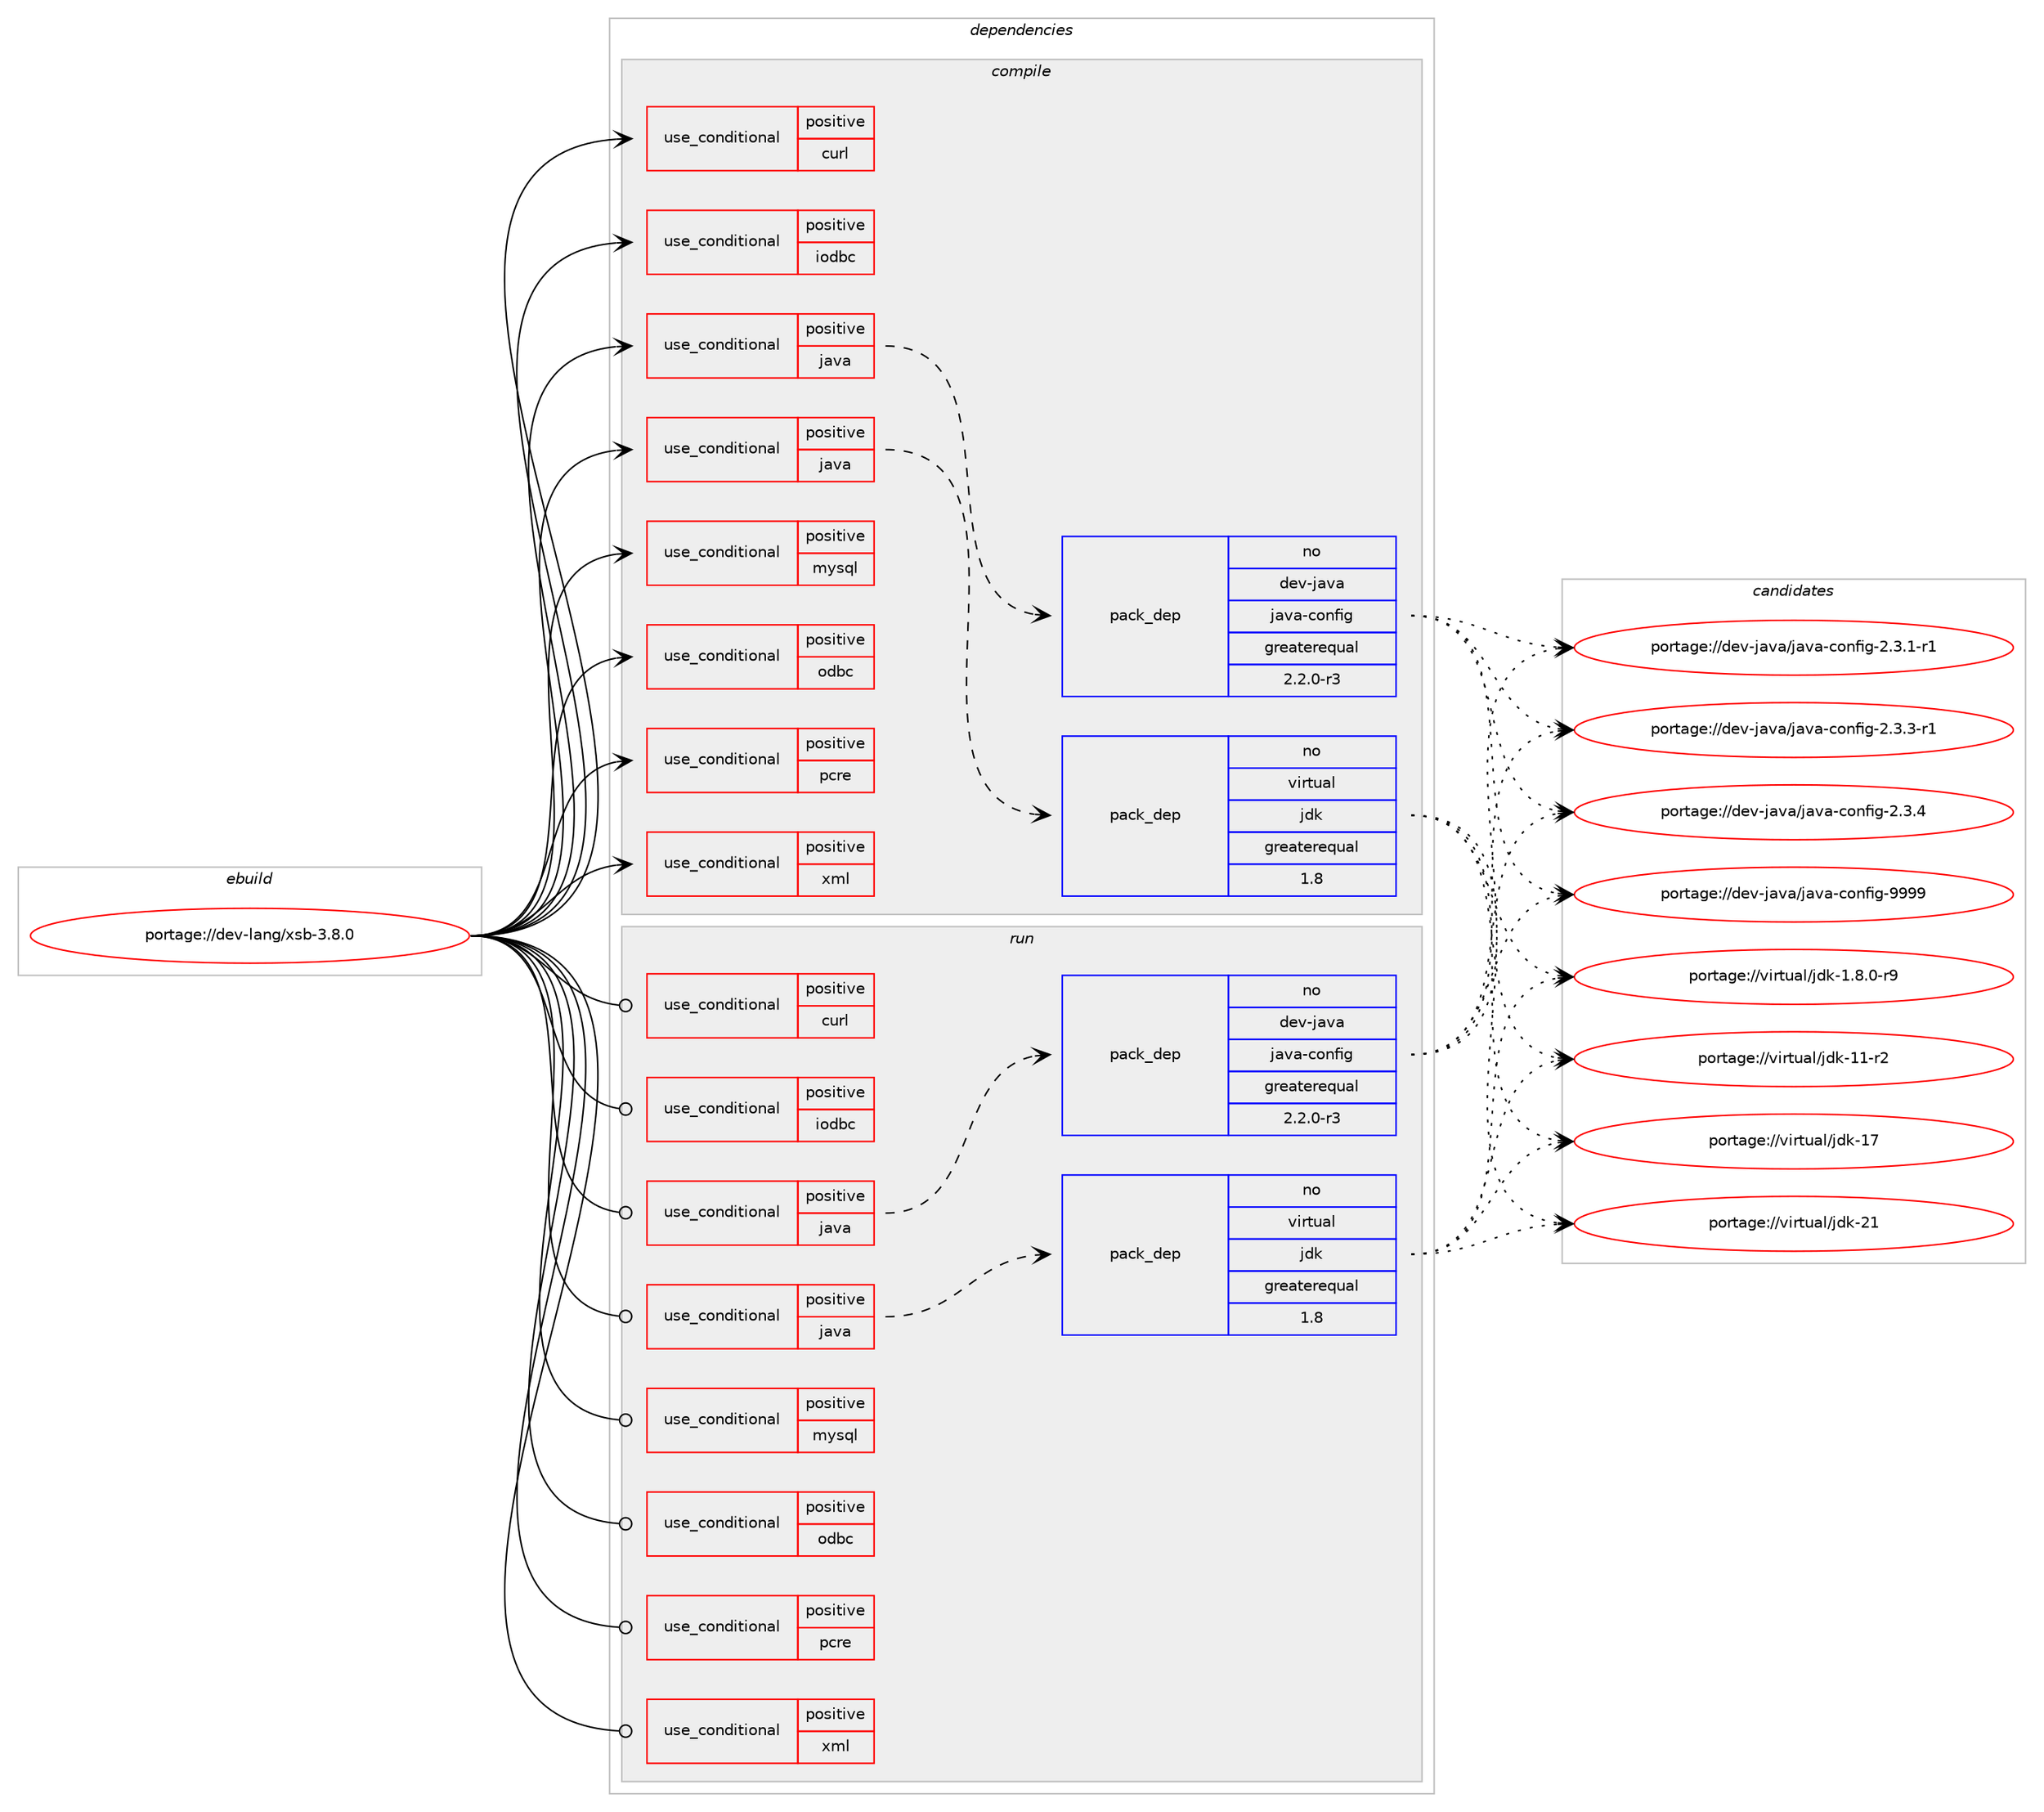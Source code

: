 digraph prolog {

# *************
# Graph options
# *************

newrank=true;
concentrate=true;
compound=true;
graph [rankdir=LR,fontname=Helvetica,fontsize=10,ranksep=1.5];#, ranksep=2.5, nodesep=0.2];
edge  [arrowhead=vee];
node  [fontname=Helvetica,fontsize=10];

# **********
# The ebuild
# **********

subgraph cluster_leftcol {
color=gray;
rank=same;
label=<<i>ebuild</i>>;
id [label="portage://dev-lang/xsb-3.8.0", color=red, width=4, href="../dev-lang/xsb-3.8.0.svg"];
}

# ****************
# The dependencies
# ****************

subgraph cluster_midcol {
color=gray;
label=<<i>dependencies</i>>;
subgraph cluster_compile {
fillcolor="#eeeeee";
style=filled;
label=<<i>compile</i>>;
subgraph cond24774 {
dependency53582 [label=<<TABLE BORDER="0" CELLBORDER="1" CELLSPACING="0" CELLPADDING="4"><TR><TD ROWSPAN="3" CELLPADDING="10">use_conditional</TD></TR><TR><TD>positive</TD></TR><TR><TD>curl</TD></TR></TABLE>>, shape=none, color=red];
# *** BEGIN UNKNOWN DEPENDENCY TYPE (TODO) ***
# dependency53582 -> package_dependency(portage://dev-lang/xsb-3.8.0,install,no,net-misc,curl,none,[,,],[],[])
# *** END UNKNOWN DEPENDENCY TYPE (TODO) ***

}
id:e -> dependency53582:w [weight=20,style="solid",arrowhead="vee"];
subgraph cond24775 {
dependency53583 [label=<<TABLE BORDER="0" CELLBORDER="1" CELLSPACING="0" CELLPADDING="4"><TR><TD ROWSPAN="3" CELLPADDING="10">use_conditional</TD></TR><TR><TD>positive</TD></TR><TR><TD>iodbc</TD></TR></TABLE>>, shape=none, color=red];
# *** BEGIN UNKNOWN DEPENDENCY TYPE (TODO) ***
# dependency53583 -> package_dependency(portage://dev-lang/xsb-3.8.0,install,no,dev-db,libiodbc,none,[,,],[],[])
# *** END UNKNOWN DEPENDENCY TYPE (TODO) ***

}
id:e -> dependency53583:w [weight=20,style="solid",arrowhead="vee"];
subgraph cond24776 {
dependency53584 [label=<<TABLE BORDER="0" CELLBORDER="1" CELLSPACING="0" CELLPADDING="4"><TR><TD ROWSPAN="3" CELLPADDING="10">use_conditional</TD></TR><TR><TD>positive</TD></TR><TR><TD>java</TD></TR></TABLE>>, shape=none, color=red];
subgraph pack27694 {
dependency53585 [label=<<TABLE BORDER="0" CELLBORDER="1" CELLSPACING="0" CELLPADDING="4" WIDTH="220"><TR><TD ROWSPAN="6" CELLPADDING="30">pack_dep</TD></TR><TR><TD WIDTH="110">no</TD></TR><TR><TD>dev-java</TD></TR><TR><TD>java-config</TD></TR><TR><TD>greaterequal</TD></TR><TR><TD>2.2.0-r3</TD></TR></TABLE>>, shape=none, color=blue];
}
dependency53584:e -> dependency53585:w [weight=20,style="dashed",arrowhead="vee"];
}
id:e -> dependency53584:w [weight=20,style="solid",arrowhead="vee"];
subgraph cond24777 {
dependency53586 [label=<<TABLE BORDER="0" CELLBORDER="1" CELLSPACING="0" CELLPADDING="4"><TR><TD ROWSPAN="3" CELLPADDING="10">use_conditional</TD></TR><TR><TD>positive</TD></TR><TR><TD>java</TD></TR></TABLE>>, shape=none, color=red];
subgraph pack27695 {
dependency53587 [label=<<TABLE BORDER="0" CELLBORDER="1" CELLSPACING="0" CELLPADDING="4" WIDTH="220"><TR><TD ROWSPAN="6" CELLPADDING="30">pack_dep</TD></TR><TR><TD WIDTH="110">no</TD></TR><TR><TD>virtual</TD></TR><TR><TD>jdk</TD></TR><TR><TD>greaterequal</TD></TR><TR><TD>1.8</TD></TR></TABLE>>, shape=none, color=blue];
}
dependency53586:e -> dependency53587:w [weight=20,style="dashed",arrowhead="vee"];
}
id:e -> dependency53586:w [weight=20,style="solid",arrowhead="vee"];
subgraph cond24778 {
dependency53588 [label=<<TABLE BORDER="0" CELLBORDER="1" CELLSPACING="0" CELLPADDING="4"><TR><TD ROWSPAN="3" CELLPADDING="10">use_conditional</TD></TR><TR><TD>positive</TD></TR><TR><TD>mysql</TD></TR></TABLE>>, shape=none, color=red];
# *** BEGIN UNKNOWN DEPENDENCY TYPE (TODO) ***
# dependency53588 -> package_dependency(portage://dev-lang/xsb-3.8.0,install,no,dev-db,mysql-connector-c,none,[,,],[slot(0),equal],[])
# *** END UNKNOWN DEPENDENCY TYPE (TODO) ***

}
id:e -> dependency53588:w [weight=20,style="solid",arrowhead="vee"];
subgraph cond24779 {
dependency53589 [label=<<TABLE BORDER="0" CELLBORDER="1" CELLSPACING="0" CELLPADDING="4"><TR><TD ROWSPAN="3" CELLPADDING="10">use_conditional</TD></TR><TR><TD>positive</TD></TR><TR><TD>odbc</TD></TR></TABLE>>, shape=none, color=red];
# *** BEGIN UNKNOWN DEPENDENCY TYPE (TODO) ***
# dependency53589 -> package_dependency(portage://dev-lang/xsb-3.8.0,install,no,dev-db,unixODBC,none,[,,],[],[])
# *** END UNKNOWN DEPENDENCY TYPE (TODO) ***

}
id:e -> dependency53589:w [weight=20,style="solid",arrowhead="vee"];
subgraph cond24780 {
dependency53590 [label=<<TABLE BORDER="0" CELLBORDER="1" CELLSPACING="0" CELLPADDING="4"><TR><TD ROWSPAN="3" CELLPADDING="10">use_conditional</TD></TR><TR><TD>positive</TD></TR><TR><TD>pcre</TD></TR></TABLE>>, shape=none, color=red];
# *** BEGIN UNKNOWN DEPENDENCY TYPE (TODO) ***
# dependency53590 -> package_dependency(portage://dev-lang/xsb-3.8.0,install,no,dev-libs,libpcre,none,[,,],[],[])
# *** END UNKNOWN DEPENDENCY TYPE (TODO) ***

}
id:e -> dependency53590:w [weight=20,style="solid",arrowhead="vee"];
subgraph cond24781 {
dependency53591 [label=<<TABLE BORDER="0" CELLBORDER="1" CELLSPACING="0" CELLPADDING="4"><TR><TD ROWSPAN="3" CELLPADDING="10">use_conditional</TD></TR><TR><TD>positive</TD></TR><TR><TD>xml</TD></TR></TABLE>>, shape=none, color=red];
# *** BEGIN UNKNOWN DEPENDENCY TYPE (TODO) ***
# dependency53591 -> package_dependency(portage://dev-lang/xsb-3.8.0,install,no,dev-libs,libxml2,none,[,,],[],[])
# *** END UNKNOWN DEPENDENCY TYPE (TODO) ***

}
id:e -> dependency53591:w [weight=20,style="solid",arrowhead="vee"];
}
subgraph cluster_compileandrun {
fillcolor="#eeeeee";
style=filled;
label=<<i>compile and run</i>>;
}
subgraph cluster_run {
fillcolor="#eeeeee";
style=filled;
label=<<i>run</i>>;
subgraph cond24782 {
dependency53592 [label=<<TABLE BORDER="0" CELLBORDER="1" CELLSPACING="0" CELLPADDING="4"><TR><TD ROWSPAN="3" CELLPADDING="10">use_conditional</TD></TR><TR><TD>positive</TD></TR><TR><TD>curl</TD></TR></TABLE>>, shape=none, color=red];
# *** BEGIN UNKNOWN DEPENDENCY TYPE (TODO) ***
# dependency53592 -> package_dependency(portage://dev-lang/xsb-3.8.0,run,no,net-misc,curl,none,[,,],[],[])
# *** END UNKNOWN DEPENDENCY TYPE (TODO) ***

}
id:e -> dependency53592:w [weight=20,style="solid",arrowhead="odot"];
subgraph cond24783 {
dependency53593 [label=<<TABLE BORDER="0" CELLBORDER="1" CELLSPACING="0" CELLPADDING="4"><TR><TD ROWSPAN="3" CELLPADDING="10">use_conditional</TD></TR><TR><TD>positive</TD></TR><TR><TD>iodbc</TD></TR></TABLE>>, shape=none, color=red];
# *** BEGIN UNKNOWN DEPENDENCY TYPE (TODO) ***
# dependency53593 -> package_dependency(portage://dev-lang/xsb-3.8.0,run,no,dev-db,libiodbc,none,[,,],[],[])
# *** END UNKNOWN DEPENDENCY TYPE (TODO) ***

}
id:e -> dependency53593:w [weight=20,style="solid",arrowhead="odot"];
subgraph cond24784 {
dependency53594 [label=<<TABLE BORDER="0" CELLBORDER="1" CELLSPACING="0" CELLPADDING="4"><TR><TD ROWSPAN="3" CELLPADDING="10">use_conditional</TD></TR><TR><TD>positive</TD></TR><TR><TD>java</TD></TR></TABLE>>, shape=none, color=red];
subgraph pack27696 {
dependency53595 [label=<<TABLE BORDER="0" CELLBORDER="1" CELLSPACING="0" CELLPADDING="4" WIDTH="220"><TR><TD ROWSPAN="6" CELLPADDING="30">pack_dep</TD></TR><TR><TD WIDTH="110">no</TD></TR><TR><TD>dev-java</TD></TR><TR><TD>java-config</TD></TR><TR><TD>greaterequal</TD></TR><TR><TD>2.2.0-r3</TD></TR></TABLE>>, shape=none, color=blue];
}
dependency53594:e -> dependency53595:w [weight=20,style="dashed",arrowhead="vee"];
}
id:e -> dependency53594:w [weight=20,style="solid",arrowhead="odot"];
subgraph cond24785 {
dependency53596 [label=<<TABLE BORDER="0" CELLBORDER="1" CELLSPACING="0" CELLPADDING="4"><TR><TD ROWSPAN="3" CELLPADDING="10">use_conditional</TD></TR><TR><TD>positive</TD></TR><TR><TD>java</TD></TR></TABLE>>, shape=none, color=red];
subgraph pack27697 {
dependency53597 [label=<<TABLE BORDER="0" CELLBORDER="1" CELLSPACING="0" CELLPADDING="4" WIDTH="220"><TR><TD ROWSPAN="6" CELLPADDING="30">pack_dep</TD></TR><TR><TD WIDTH="110">no</TD></TR><TR><TD>virtual</TD></TR><TR><TD>jdk</TD></TR><TR><TD>greaterequal</TD></TR><TR><TD>1.8</TD></TR></TABLE>>, shape=none, color=blue];
}
dependency53596:e -> dependency53597:w [weight=20,style="dashed",arrowhead="vee"];
}
id:e -> dependency53596:w [weight=20,style="solid",arrowhead="odot"];
subgraph cond24786 {
dependency53598 [label=<<TABLE BORDER="0" CELLBORDER="1" CELLSPACING="0" CELLPADDING="4"><TR><TD ROWSPAN="3" CELLPADDING="10">use_conditional</TD></TR><TR><TD>positive</TD></TR><TR><TD>mysql</TD></TR></TABLE>>, shape=none, color=red];
# *** BEGIN UNKNOWN DEPENDENCY TYPE (TODO) ***
# dependency53598 -> package_dependency(portage://dev-lang/xsb-3.8.0,run,no,dev-db,mysql-connector-c,none,[,,],[slot(0),equal],[])
# *** END UNKNOWN DEPENDENCY TYPE (TODO) ***

}
id:e -> dependency53598:w [weight=20,style="solid",arrowhead="odot"];
subgraph cond24787 {
dependency53599 [label=<<TABLE BORDER="0" CELLBORDER="1" CELLSPACING="0" CELLPADDING="4"><TR><TD ROWSPAN="3" CELLPADDING="10">use_conditional</TD></TR><TR><TD>positive</TD></TR><TR><TD>odbc</TD></TR></TABLE>>, shape=none, color=red];
# *** BEGIN UNKNOWN DEPENDENCY TYPE (TODO) ***
# dependency53599 -> package_dependency(portage://dev-lang/xsb-3.8.0,run,no,dev-db,unixODBC,none,[,,],[],[])
# *** END UNKNOWN DEPENDENCY TYPE (TODO) ***

}
id:e -> dependency53599:w [weight=20,style="solid",arrowhead="odot"];
subgraph cond24788 {
dependency53600 [label=<<TABLE BORDER="0" CELLBORDER="1" CELLSPACING="0" CELLPADDING="4"><TR><TD ROWSPAN="3" CELLPADDING="10">use_conditional</TD></TR><TR><TD>positive</TD></TR><TR><TD>pcre</TD></TR></TABLE>>, shape=none, color=red];
# *** BEGIN UNKNOWN DEPENDENCY TYPE (TODO) ***
# dependency53600 -> package_dependency(portage://dev-lang/xsb-3.8.0,run,no,dev-libs,libpcre,none,[,,],[],[])
# *** END UNKNOWN DEPENDENCY TYPE (TODO) ***

}
id:e -> dependency53600:w [weight=20,style="solid",arrowhead="odot"];
subgraph cond24789 {
dependency53601 [label=<<TABLE BORDER="0" CELLBORDER="1" CELLSPACING="0" CELLPADDING="4"><TR><TD ROWSPAN="3" CELLPADDING="10">use_conditional</TD></TR><TR><TD>positive</TD></TR><TR><TD>xml</TD></TR></TABLE>>, shape=none, color=red];
# *** BEGIN UNKNOWN DEPENDENCY TYPE (TODO) ***
# dependency53601 -> package_dependency(portage://dev-lang/xsb-3.8.0,run,no,dev-libs,libxml2,none,[,,],[],[])
# *** END UNKNOWN DEPENDENCY TYPE (TODO) ***

}
id:e -> dependency53601:w [weight=20,style="solid",arrowhead="odot"];
}
}

# **************
# The candidates
# **************

subgraph cluster_choices {
rank=same;
color=gray;
label=<<i>candidates</i>>;

subgraph choice27694 {
color=black;
nodesep=1;
choice10010111845106971189747106971189745991111101021051034550465146494511449 [label="portage://dev-java/java-config-2.3.1-r1", color=red, width=4,href="../dev-java/java-config-2.3.1-r1.svg"];
choice10010111845106971189747106971189745991111101021051034550465146514511449 [label="portage://dev-java/java-config-2.3.3-r1", color=red, width=4,href="../dev-java/java-config-2.3.3-r1.svg"];
choice1001011184510697118974710697118974599111110102105103455046514652 [label="portage://dev-java/java-config-2.3.4", color=red, width=4,href="../dev-java/java-config-2.3.4.svg"];
choice10010111845106971189747106971189745991111101021051034557575757 [label="portage://dev-java/java-config-9999", color=red, width=4,href="../dev-java/java-config-9999.svg"];
dependency53585:e -> choice10010111845106971189747106971189745991111101021051034550465146494511449:w [style=dotted,weight="100"];
dependency53585:e -> choice10010111845106971189747106971189745991111101021051034550465146514511449:w [style=dotted,weight="100"];
dependency53585:e -> choice1001011184510697118974710697118974599111110102105103455046514652:w [style=dotted,weight="100"];
dependency53585:e -> choice10010111845106971189747106971189745991111101021051034557575757:w [style=dotted,weight="100"];
}
subgraph choice27695 {
color=black;
nodesep=1;
choice11810511411611797108471061001074549465646484511457 [label="portage://virtual/jdk-1.8.0-r9", color=red, width=4,href="../virtual/jdk-1.8.0-r9.svg"];
choice11810511411611797108471061001074549494511450 [label="portage://virtual/jdk-11-r2", color=red, width=4,href="../virtual/jdk-11-r2.svg"];
choice1181051141161179710847106100107454955 [label="portage://virtual/jdk-17", color=red, width=4,href="../virtual/jdk-17.svg"];
choice1181051141161179710847106100107455049 [label="portage://virtual/jdk-21", color=red, width=4,href="../virtual/jdk-21.svg"];
dependency53587:e -> choice11810511411611797108471061001074549465646484511457:w [style=dotted,weight="100"];
dependency53587:e -> choice11810511411611797108471061001074549494511450:w [style=dotted,weight="100"];
dependency53587:e -> choice1181051141161179710847106100107454955:w [style=dotted,weight="100"];
dependency53587:e -> choice1181051141161179710847106100107455049:w [style=dotted,weight="100"];
}
subgraph choice27696 {
color=black;
nodesep=1;
choice10010111845106971189747106971189745991111101021051034550465146494511449 [label="portage://dev-java/java-config-2.3.1-r1", color=red, width=4,href="../dev-java/java-config-2.3.1-r1.svg"];
choice10010111845106971189747106971189745991111101021051034550465146514511449 [label="portage://dev-java/java-config-2.3.3-r1", color=red, width=4,href="../dev-java/java-config-2.3.3-r1.svg"];
choice1001011184510697118974710697118974599111110102105103455046514652 [label="portage://dev-java/java-config-2.3.4", color=red, width=4,href="../dev-java/java-config-2.3.4.svg"];
choice10010111845106971189747106971189745991111101021051034557575757 [label="portage://dev-java/java-config-9999", color=red, width=4,href="../dev-java/java-config-9999.svg"];
dependency53595:e -> choice10010111845106971189747106971189745991111101021051034550465146494511449:w [style=dotted,weight="100"];
dependency53595:e -> choice10010111845106971189747106971189745991111101021051034550465146514511449:w [style=dotted,weight="100"];
dependency53595:e -> choice1001011184510697118974710697118974599111110102105103455046514652:w [style=dotted,weight="100"];
dependency53595:e -> choice10010111845106971189747106971189745991111101021051034557575757:w [style=dotted,weight="100"];
}
subgraph choice27697 {
color=black;
nodesep=1;
choice11810511411611797108471061001074549465646484511457 [label="portage://virtual/jdk-1.8.0-r9", color=red, width=4,href="../virtual/jdk-1.8.0-r9.svg"];
choice11810511411611797108471061001074549494511450 [label="portage://virtual/jdk-11-r2", color=red, width=4,href="../virtual/jdk-11-r2.svg"];
choice1181051141161179710847106100107454955 [label="portage://virtual/jdk-17", color=red, width=4,href="../virtual/jdk-17.svg"];
choice1181051141161179710847106100107455049 [label="portage://virtual/jdk-21", color=red, width=4,href="../virtual/jdk-21.svg"];
dependency53597:e -> choice11810511411611797108471061001074549465646484511457:w [style=dotted,weight="100"];
dependency53597:e -> choice11810511411611797108471061001074549494511450:w [style=dotted,weight="100"];
dependency53597:e -> choice1181051141161179710847106100107454955:w [style=dotted,weight="100"];
dependency53597:e -> choice1181051141161179710847106100107455049:w [style=dotted,weight="100"];
}
}

}
